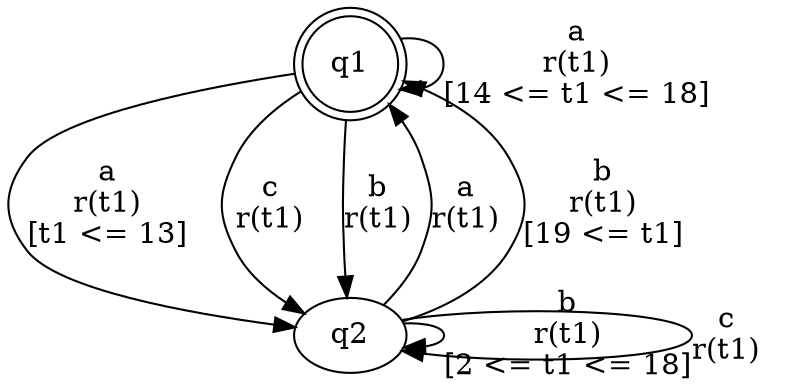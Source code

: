 digraph "tests_1/test12/solution200/solution" {
	q1[label=q1 shape=doublecircle]
	q2[label=q2]
	q1 -> q2[label="a\nr(t1)\n[t1 <= 13]"]
	q2 -> q1[label="a\nr(t1)\n"]
	q2 -> q2[label="b\nr(t1)\n[2 <= t1 <= 18]"]
	q2 -> q1[label="b\nr(t1)\n[19 <= t1]"]
	q2 -> q2[label="c\nr(t1)\n"]
	q1 -> q2[label="c\nr(t1)\n"]
	q1 -> q2[label="b\nr(t1)\n"]
	q1 -> q1[label="a\nr(t1)\n[14 <= t1 <= 18]"]
}
